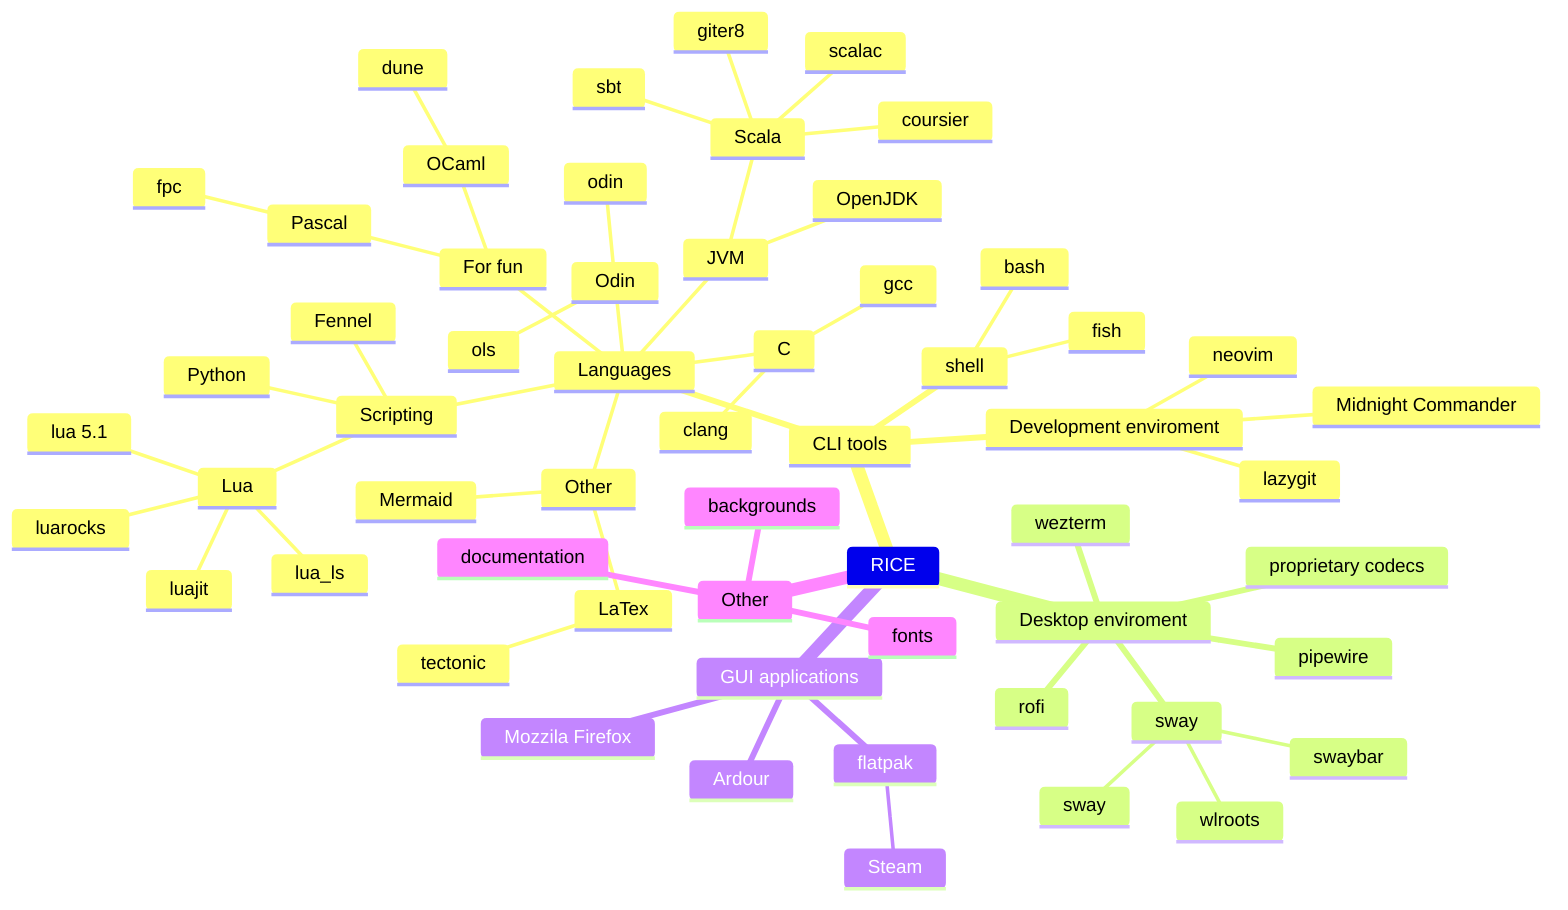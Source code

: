 mindmap
RICE
  CLI tools
    Languages
      Scripting
        Lua
          lua 5.1
          luajit
          luarocks
          lua_ls
        Python
        Fennel
      For fun
        Pascal
          fpc
        OCaml
          dune
      Odin
        odin
        ols
      C
        gcc
        clang
      JVM
        Scala
          scalac
          sbt
          giter8
          coursier
        OpenJDK
      Other
        LaTex
          tectonic
        Mermaid
    Development enviroment
      neovim
      lazygit
      Midnight Commander
    shell
      fish
      bash
  Desktop enviroment
    wezterm
    sway
      swaybar
      wlroots
      sway
    rofi
    pipewire
    proprietary codecs
  GUI applications
    flatpak
      Steam
    Ardour
    Mozzila Firefox
  Other
    fonts
    backgrounds
    documentation